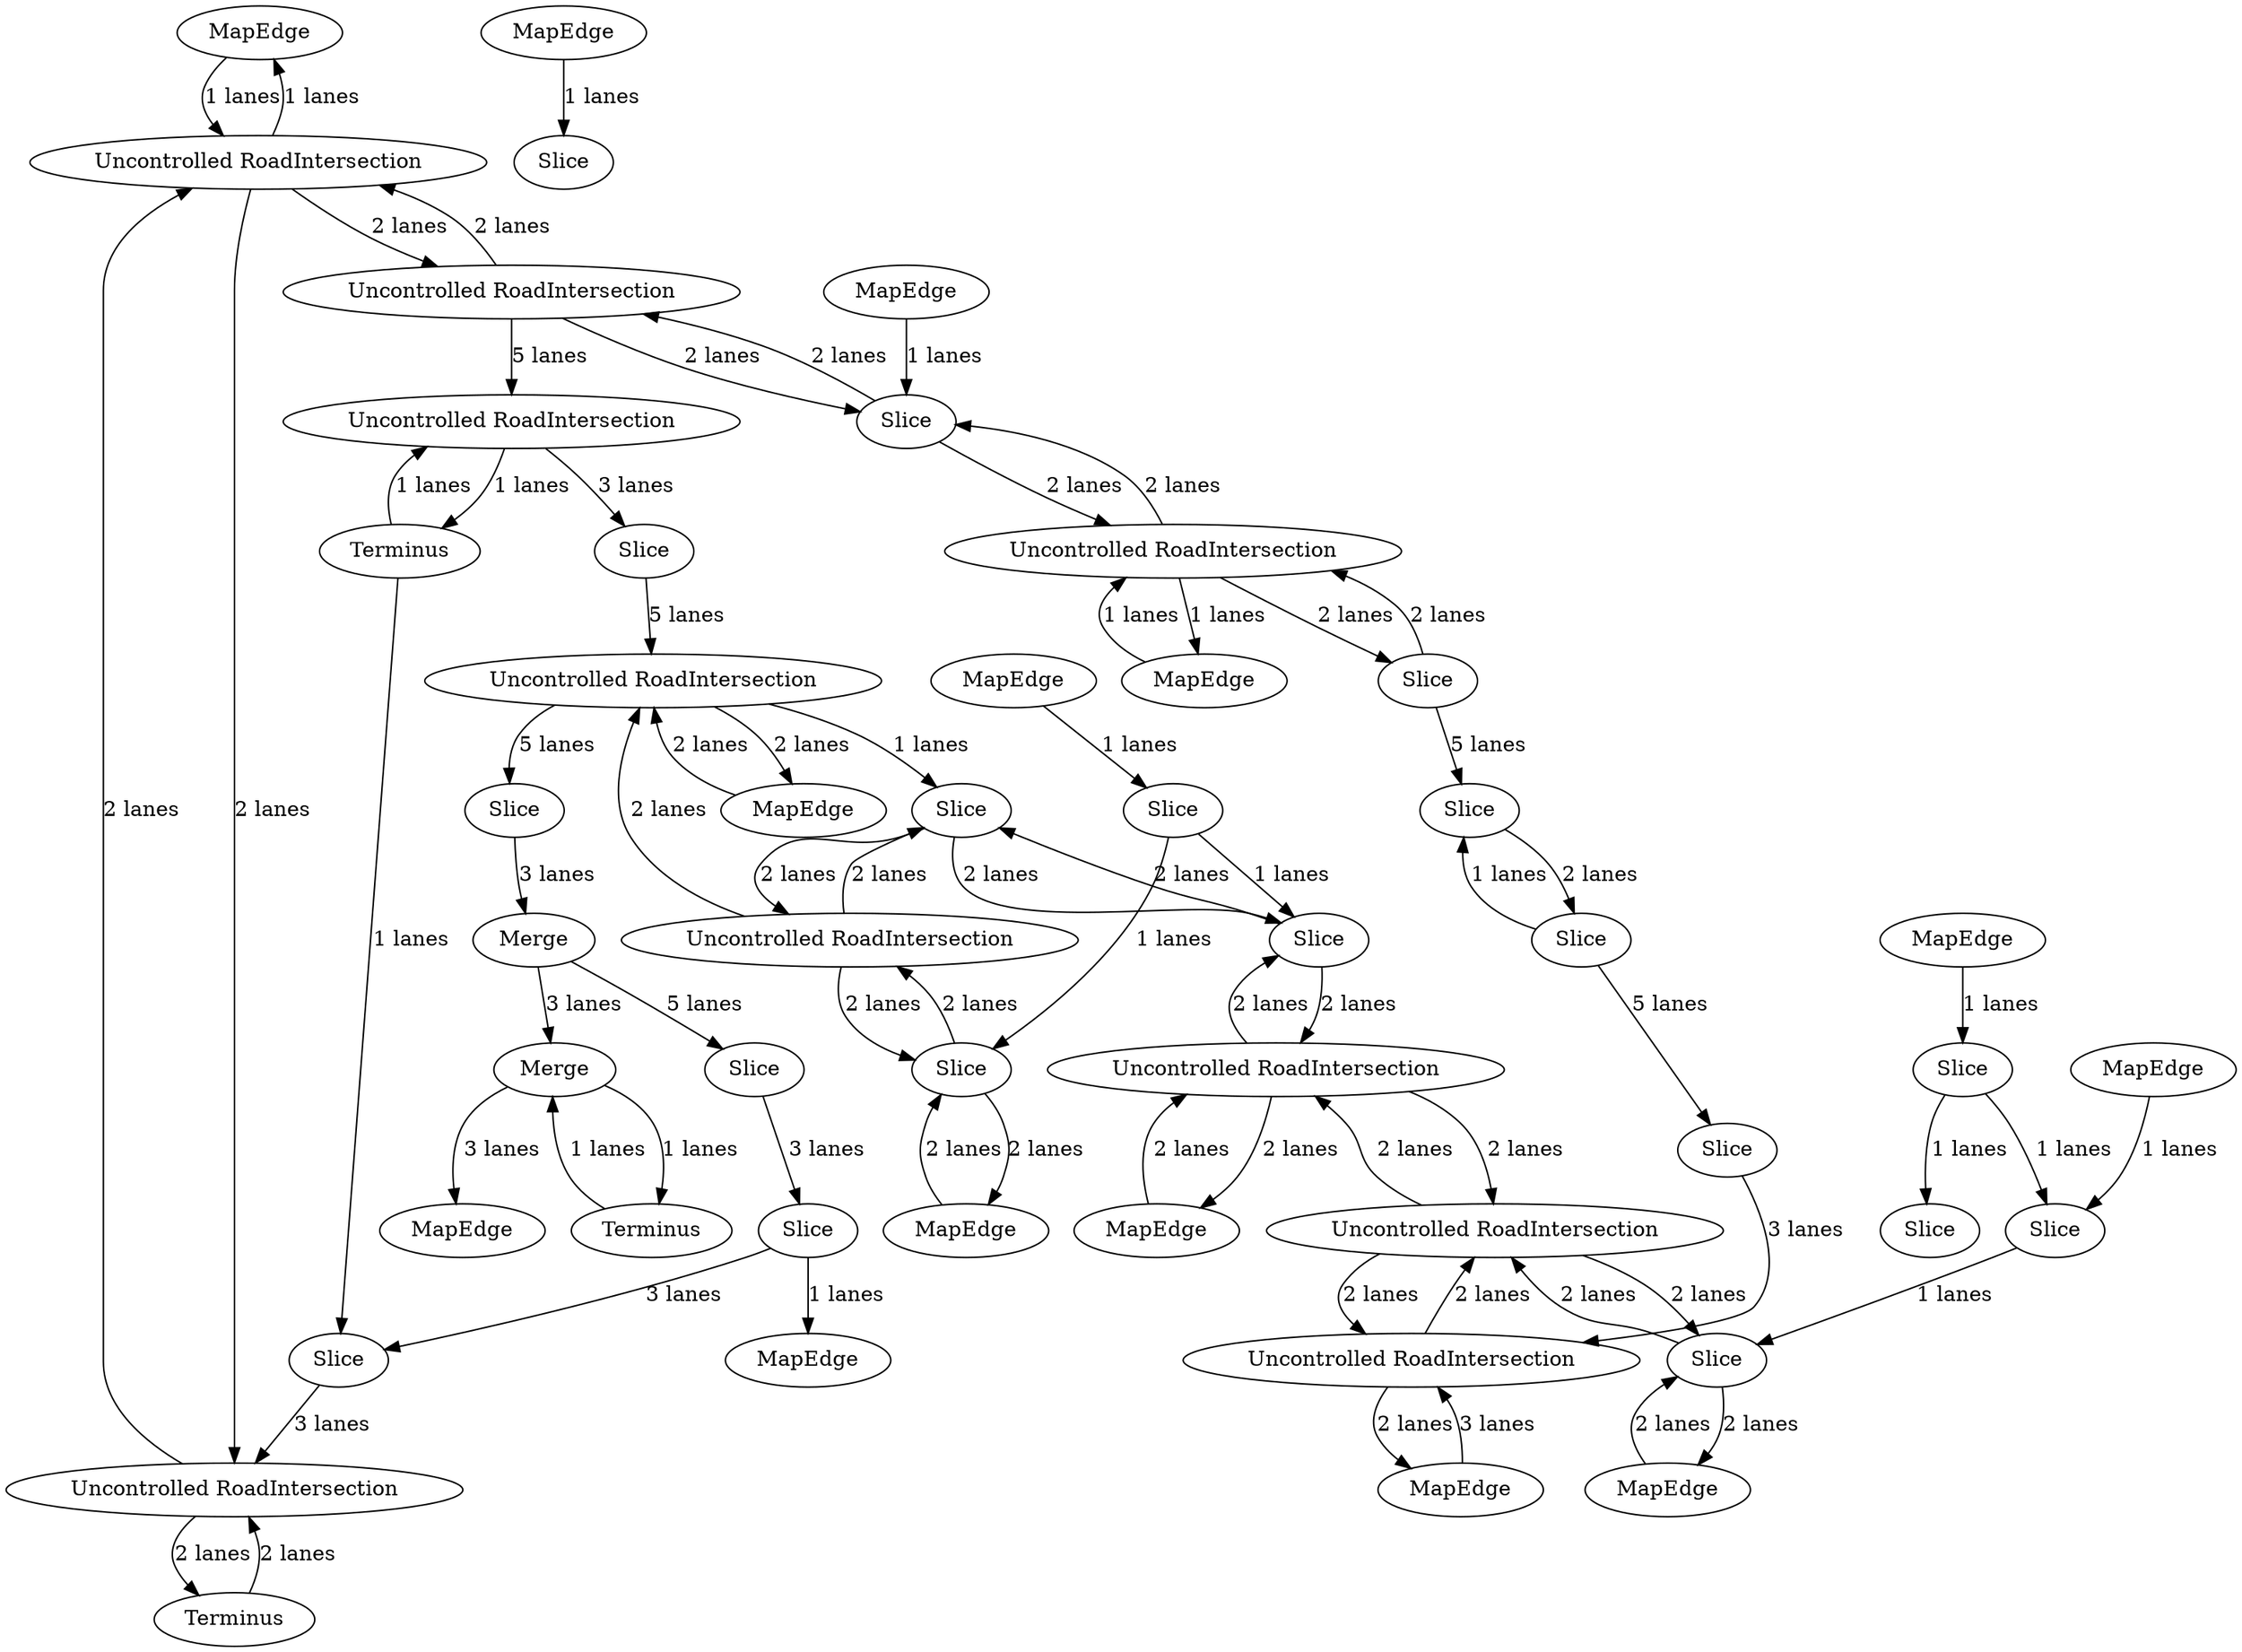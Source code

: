 digraph {
    0 [ label = "MapEdge" ]
    1 [ label = "MapEdge" ]
    2 [ label = "Terminus" ]
    3 [ label = "Uncontrolled RoadIntersection" ]
    4 [ label = "MapEdge" ]
    5 [ label = "Uncontrolled RoadIntersection" ]
    6 [ label = "Uncontrolled RoadIntersection" ]
    7 [ label = "Slice" ]
    8 [ label = "Uncontrolled RoadIntersection" ]
    9 [ label = "Slice" ]
    10 [ label = "Terminus" ]
    11 [ label = "Slice" ]
    12 [ label = "MapEdge" ]
    13 [ label = "Uncontrolled RoadIntersection" ]
    14 [ label = "Slice" ]
    15 [ label = "Slice" ]
    16 [ label = "Slice" ]
    17 [ label = "Uncontrolled RoadIntersection" ]
    18 [ label = "MapEdge" ]
    19 [ label = "Uncontrolled RoadIntersection" ]
    20 [ label = "Slice" ]
    21 [ label = "Slice" ]
    22 [ label = "Slice" ]
    23 [ label = "MapEdge" ]
    24 [ label = "Slice" ]
    25 [ label = "Slice" ]
    26 [ label = "MapEdge" ]
    27 [ label = "Slice" ]
    28 [ label = "Slice" ]
    29 [ label = "Merge" ]
    30 [ label = "Merge" ]
    31 [ label = "Slice" ]
    32 [ label = "Slice" ]
    33 [ label = "MapEdge" ]
    34 [ label = "Uncontrolled RoadIntersection" ]
    35 [ label = "Terminus" ]
    36 [ label = "Uncontrolled RoadIntersection" ]
    37 [ label = "Slice" ]
    38 [ label = "MapEdge" ]
    39 [ label = "Slice" ]
    40 [ label = "MapEdge" ]
    41 [ label = "Uncontrolled RoadIntersection" ]
    42 [ label = "Slice" ]
    43 [ label = "Slice" ]
    44 [ label = "MapEdge" ]
    45 [ label = "MapEdge" ]
    46 [ label = "MapEdge" ]
    47 [ label = "MapEdge" ]
    41 -> 34 [ label = "2 lanes" ]
    46 -> 42 [ label = "2 lanes" ]
    42 -> 46 [ label = "2 lanes" ]
    42 -> 41 [ label = "2 lanes" ]
    41 -> 42 [ label = "2 lanes" ]
    6 -> 13 [ label = "5 lanes" ]
    30 -> 24 [ label = "5 lanes" ]
    19 -> 21 [ label = "2 lanes" ]
    21 -> 19 [ label = "2 lanes" ]
    21 -> 23 [ label = "2 lanes" ]
    23 -> 21 [ label = "2 lanes" ]
    36 -> 40 [ label = "2 lanes" ]
    40 -> 36 [ label = "2 lanes" ]
    34 -> 38 [ label = "2 lanes" ]
    38 -> 34 [ label = "2 lanes" ]
    2 -> 3 [ label = "2 lanes" ]
    3 -> 2 [ label = "2 lanes" ]
    3 -> 5 [ label = "2 lanes" ]
    5 -> 3 [ label = "2 lanes" ]
    5 -> 6 [ label = "2 lanes" ]
    6 -> 5 [ label = "2 lanes" ]
    34 -> 32 [ label = "5 lanes" ]
    1 -> 7 [ label = "1 lanes" ]
    29 -> 35 [ label = "1 lanes" ]
    35 -> 29 [ label = "1 lanes" ]
    15 -> 14 [ label = "1 lanes" ]
    11 -> 14 [ label = "5 lanes" ]
    13 -> 31 [ label = "3 lanes" ]
    24 -> 20 [ label = "3 lanes" ]
    20 -> 9 [ label = "3 lanes" ]
    9 -> 3 [ label = "3 lanes" ]
    31 -> 34 [ label = "5 lanes" ]
    32 -> 30 [ label = "3 lanes" ]
    30 -> 29 [ label = "3 lanes" ]
    29 -> 26 [ label = "3 lanes" ]
    34 -> 39 [ label = "1 lanes" ]
    41 -> 39 [ label = "2 lanes" ]
    39 -> 41 [ label = "2 lanes" ]
    39 -> 37 [ label = "2 lanes" ]
    37 -> 39 [ label = "2 lanes" ]
    37 -> 36 [ label = "2 lanes" ]
    36 -> 37 [ label = "2 lanes" ]
    36 -> 19 [ label = "2 lanes" ]
    19 -> 36 [ label = "2 lanes" ]
    19 -> 17 [ label = "2 lanes" ]
    17 -> 19 [ label = "2 lanes" ]
    14 -> 15 [ label = "2 lanes" ]
    16 -> 17 [ label = "3 lanes" ]
    6 -> 7 [ label = "2 lanes" ]
    7 -> 6 [ label = "2 lanes" ]
    7 -> 8 [ label = "2 lanes" ]
    8 -> 7 [ label = "2 lanes" ]
    8 -> 11 [ label = "2 lanes" ]
    11 -> 8 [ label = "2 lanes" ]
    13 -> 10 [ label = "1 lanes" ]
    10 -> 13 [ label = "1 lanes" ]
    47 -> 43 [ label = "1 lanes" ]
    43 -> 37 [ label = "1 lanes" ]
    43 -> 42 [ label = "1 lanes" ]
    33 -> 25 [ label = "1 lanes" ]
    25 -> 21 [ label = "1 lanes" ]
    45 -> 27 [ label = "1 lanes" ]
    27 -> 25 [ label = "1 lanes" ]
    27 -> 28 [ label = "1 lanes" ]
    44 -> 22 [ label = "1 lanes" ]
    8 -> 4 [ label = "1 lanes" ]
    4 -> 8 [ label = "1 lanes" ]
    0 -> 5 [ label = "1 lanes" ]
    5 -> 0 [ label = "1 lanes" ]
    10 -> 9 [ label = "1 lanes" ]
    20 -> 18 [ label = "1 lanes" ]
    15 -> 16 [ label = "5 lanes" ]
    17 -> 12 [ label = "2 lanes" ]
    12 -> 17 [ label = "3 lanes" ]
}
